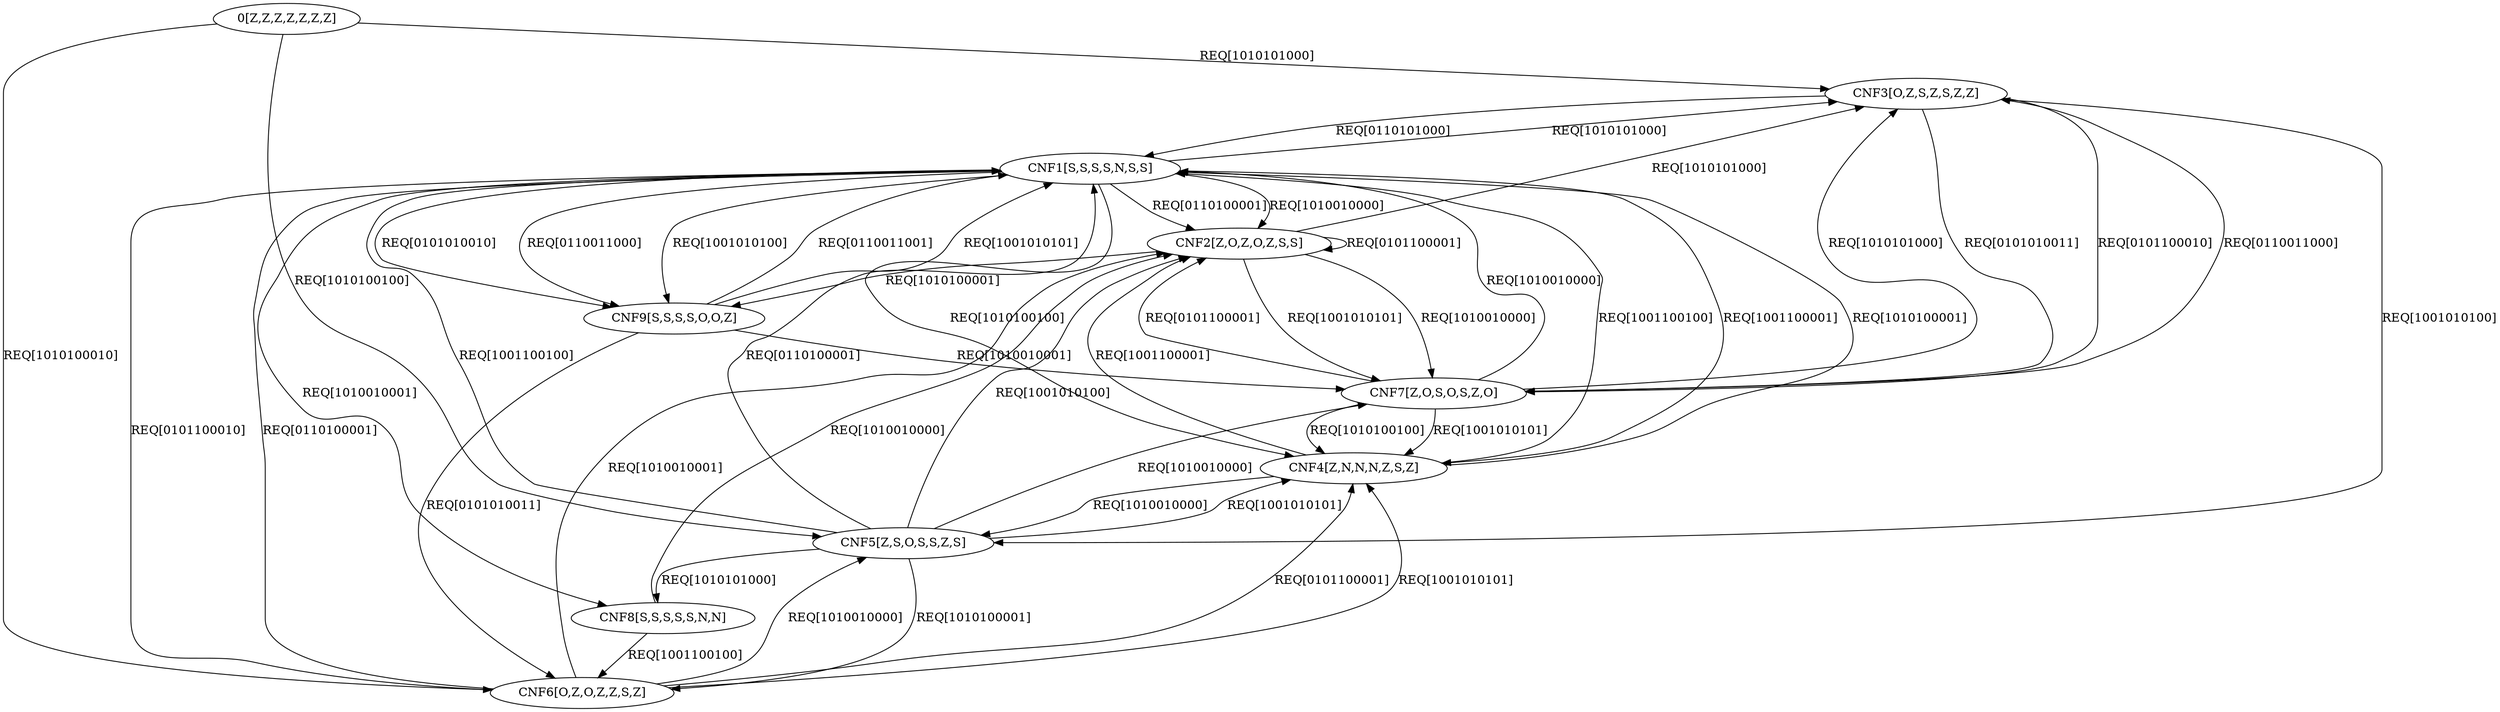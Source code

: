 digraph g {
root [label = "0[Z,Z,Z,Z,Z,Z,Z]"];
CNF1 [label = "CNF1[S,S,S,S,N,S,S]"];
CNF2 [label = "CNF2[Z,O,Z,O,Z,S,S]"];
CNF3 [label = "CNF3[O,Z,S,Z,S,Z,Z]"];
CNF4 [label = "CNF4[Z,N,N,N,Z,S,Z]"];
CNF5 [label = "CNF5[Z,S,O,S,S,Z,S]"];
CNF6 [label = "CNF6[O,Z,O,Z,Z,S,Z]"];
CNF7 [label = "CNF7[Z,O,S,O,S,Z,O]"];
CNF8 [label = "CNF8[S,S,S,S,S,N,N]"];
CNF9 [label = "CNF9[S,S,S,S,O,O,Z]"];
root -> CNF6 [label = "REQ[1010100010]"];
root -> CNF5 [label = "REQ[1010100100]"];
root -> CNF3 [label = "REQ[1010101000]"];
CNF1 -> CNF9 [label = "REQ[0101010010]"];
CNF1 -> CNF9 [label = "REQ[0110011000]"];
CNF1 -> CNF2 [label = "REQ[0110100001]"];
CNF1 -> CNF9 [label = "REQ[1001010100]"];
CNF1 -> CNF4 [label = "REQ[1001100001]"];
CNF1 -> CNF2 [label = "REQ[1010010000]"];
CNF1 -> CNF8 [label = "REQ[1010010001]"];
CNF1 -> CNF4 [label = "REQ[1010100100]"];
CNF1 -> CNF3 [label = "REQ[1010101000]"];
CNF2 -> CNF2 [label = "REQ[0101100001]"];
CNF2 -> CNF7 [label = "REQ[1001010101]"];
CNF2 -> CNF7 [label = "REQ[1010010000]"];
CNF2 -> CNF9 [label = "REQ[1010100001]"];
CNF2 -> CNF3 [label = "REQ[1010101000]"];
CNF3 -> CNF7 [label = "REQ[0101010011]"];
CNF3 -> CNF7 [label = "REQ[0101100010]"];
CNF3 -> CNF1 [label = "REQ[0110101000]"];
CNF3 -> CNF5 [label = "REQ[1001010100]"];
CNF4 -> CNF2 [label = "REQ[1001100001]"];
CNF4 -> CNF1 [label = "REQ[1001100100]"];
CNF4 -> CNF5 [label = "REQ[1010010000]"];
CNF4 -> CNF1 [label = "REQ[1010100001]"];
CNF5 -> CNF1 [label = "REQ[0110100001]"];
CNF5 -> CNF2 [label = "REQ[1001010100]"];
CNF5 -> CNF4 [label = "REQ[1001010101]"];
CNF5 -> CNF1 [label = "REQ[1001100100]"];
CNF5 -> CNF7 [label = "REQ[1010010000]"];
CNF5 -> CNF6 [label = "REQ[1010100001]"];
CNF5 -> CNF8 [label = "REQ[1010101000]"];
CNF6 -> CNF4 [label = "REQ[0101100001]"];
CNF6 -> CNF1 [label = "REQ[0101100010]"];
CNF6 -> CNF1 [label = "REQ[0110100001]"];
CNF6 -> CNF4 [label = "REQ[1001010101]"];
CNF6 -> CNF5 [label = "REQ[1010010000]"];
CNF6 -> CNF2 [label = "REQ[1010010001]"];
CNF7 -> CNF2 [label = "REQ[0101100001]"];
CNF7 -> CNF3 [label = "REQ[0110011000]"];
CNF7 -> CNF4 [label = "REQ[1001010101]"];
CNF7 -> CNF1 [label = "REQ[1010010000]"];
CNF7 -> CNF4 [label = "REQ[1010100100]"];
CNF7 -> CNF3 [label = "REQ[1010101000]"];
CNF8 -> CNF6 [label = "REQ[1001100100]"];
CNF8 -> CNF2 [label = "REQ[1010010000]"];
CNF9 -> CNF6 [label = "REQ[0101010011]"];
CNF9 -> CNF1 [label = "REQ[0110011001]"];
CNF9 -> CNF1 [label = "REQ[1001010101]"];
CNF9 -> CNF7 [label = "REQ[1010010001]"];
}